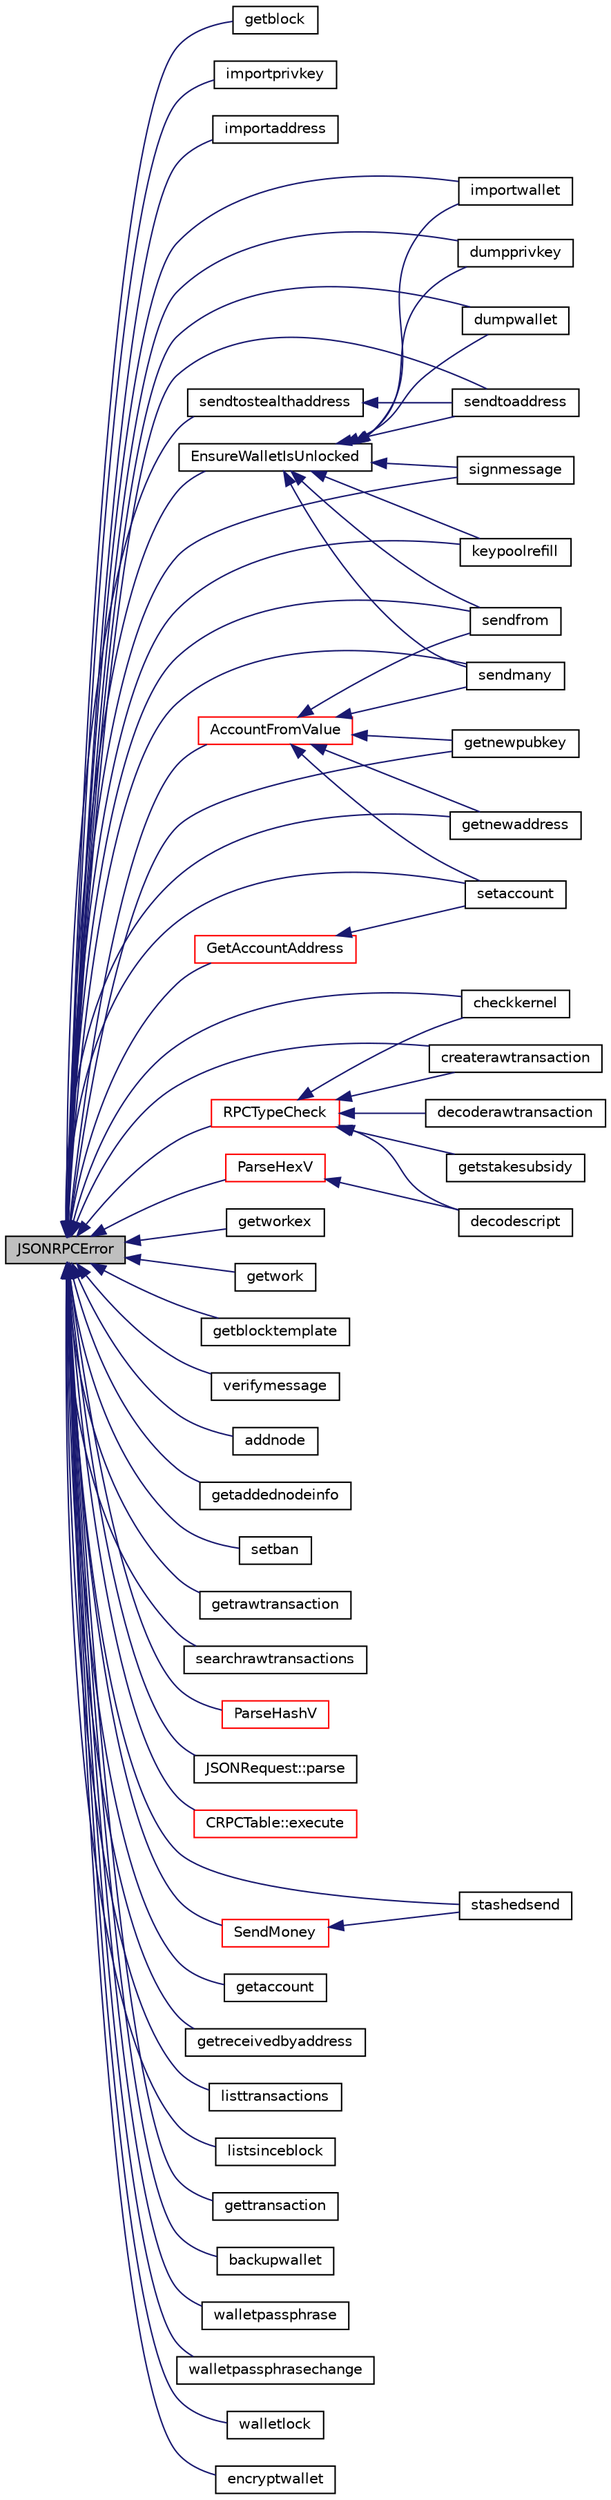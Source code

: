 digraph "JSONRPCError"
{
  edge [fontname="Helvetica",fontsize="10",labelfontname="Helvetica",labelfontsize="10"];
  node [fontname="Helvetica",fontsize="10",shape=record];
  rankdir="LR";
  Node11 [label="JSONRPCError",height=0.2,width=0.4,color="black", fillcolor="grey75", style="filled", fontcolor="black"];
  Node11 -> Node12 [dir="back",color="midnightblue",fontsize="10",style="solid",fontname="Helvetica"];
  Node12 [label="getblock",height=0.2,width=0.4,color="black", fillcolor="white", style="filled",URL="$rpcblockchain_8cpp.html#a63608cf1bb275120194c3b4e070af3d7"];
  Node11 -> Node13 [dir="back",color="midnightblue",fontsize="10",style="solid",fontname="Helvetica"];
  Node13 [label="importprivkey",height=0.2,width=0.4,color="black", fillcolor="white", style="filled",URL="$rpcdump_8cpp.html#a3a6fdb974fce01220a895393d444e981"];
  Node11 -> Node14 [dir="back",color="midnightblue",fontsize="10",style="solid",fontname="Helvetica"];
  Node14 [label="importaddress",height=0.2,width=0.4,color="black", fillcolor="white", style="filled",URL="$rpcdump_8cpp.html#a457bc572859c8265c72a0afd1a6db56c"];
  Node11 -> Node15 [dir="back",color="midnightblue",fontsize="10",style="solid",fontname="Helvetica"];
  Node15 [label="importwallet",height=0.2,width=0.4,color="black", fillcolor="white", style="filled",URL="$rpcdump_8cpp.html#a2566d5c9dd1938b74e70398cdb3ac5c1"];
  Node11 -> Node16 [dir="back",color="midnightblue",fontsize="10",style="solid",fontname="Helvetica"];
  Node16 [label="dumpprivkey",height=0.2,width=0.4,color="black", fillcolor="white", style="filled",URL="$rpcdump_8cpp.html#a4010fb238298e15c540d3e5ecd60f858"];
  Node11 -> Node17 [dir="back",color="midnightblue",fontsize="10",style="solid",fontname="Helvetica"];
  Node17 [label="dumpwallet",height=0.2,width=0.4,color="black", fillcolor="white", style="filled",URL="$rpcdump_8cpp.html#a831ddf746d4f2500ba6f6c07f63445cd"];
  Node11 -> Node18 [dir="back",color="midnightblue",fontsize="10",style="solid",fontname="Helvetica"];
  Node18 [label="checkkernel",height=0.2,width=0.4,color="black", fillcolor="white", style="filled",URL="$rpcmining_8cpp.html#a36ee2284a7252841b8a62a9531b6acbc"];
  Node11 -> Node19 [dir="back",color="midnightblue",fontsize="10",style="solid",fontname="Helvetica"];
  Node19 [label="getworkex",height=0.2,width=0.4,color="black", fillcolor="white", style="filled",URL="$rpcmining_8cpp.html#aa40f86dc468a3f2ef4a3bba99e20a069"];
  Node11 -> Node20 [dir="back",color="midnightblue",fontsize="10",style="solid",fontname="Helvetica"];
  Node20 [label="getwork",height=0.2,width=0.4,color="black", fillcolor="white", style="filled",URL="$rpcmining_8cpp.html#a356be62c93d38267a7da9e1cb644d547"];
  Node11 -> Node21 [dir="back",color="midnightblue",fontsize="10",style="solid",fontname="Helvetica"];
  Node21 [label="getblocktemplate",height=0.2,width=0.4,color="black", fillcolor="white", style="filled",URL="$rpcmining_8cpp.html#a27347eecedd59156c914fcb5ce488f9a"];
  Node11 -> Node22 [dir="back",color="midnightblue",fontsize="10",style="solid",fontname="Helvetica"];
  Node22 [label="verifymessage",height=0.2,width=0.4,color="black", fillcolor="white", style="filled",URL="$rpcmisc_8cpp.html#ad8fce781dfd9dfd4866bba2a4589141a"];
  Node11 -> Node23 [dir="back",color="midnightblue",fontsize="10",style="solid",fontname="Helvetica"];
  Node23 [label="addnode",height=0.2,width=0.4,color="black", fillcolor="white", style="filled",URL="$rpcnet_8cpp.html#ab455bfd729ba34d3bb55b716e62405a3"];
  Node11 -> Node24 [dir="back",color="midnightblue",fontsize="10",style="solid",fontname="Helvetica"];
  Node24 [label="getaddednodeinfo",height=0.2,width=0.4,color="black", fillcolor="white", style="filled",URL="$rpcnet_8cpp.html#a2a6994d3b180c8e9ce81e0da65a41bb3"];
  Node11 -> Node25 [dir="back",color="midnightblue",fontsize="10",style="solid",fontname="Helvetica"];
  Node25 [label="setban",height=0.2,width=0.4,color="black", fillcolor="white", style="filled",URL="$rpcnet_8cpp.html#a4691c5765507f04c86e42e8df1e5c047"];
  Node11 -> Node26 [dir="back",color="midnightblue",fontsize="10",style="solid",fontname="Helvetica"];
  Node26 [label="getrawtransaction",height=0.2,width=0.4,color="black", fillcolor="white", style="filled",URL="$rpcrawtransaction_8cpp.html#a12e1b8a05d99d1544e5343c2282cc55a"];
  Node11 -> Node27 [dir="back",color="midnightblue",fontsize="10",style="solid",fontname="Helvetica"];
  Node27 [label="createrawtransaction",height=0.2,width=0.4,color="black", fillcolor="white", style="filled",URL="$rpcrawtransaction_8cpp.html#a7924d2aa3d68d890b82773445e0d949e"];
  Node11 -> Node28 [dir="back",color="midnightblue",fontsize="10",style="solid",fontname="Helvetica"];
  Node28 [label="searchrawtransactions",height=0.2,width=0.4,color="black", fillcolor="white", style="filled",URL="$rpcrawtransaction_8cpp.html#ae119520f4c7a75fcaf31fbfaf8dff482"];
  Node11 -> Node29 [dir="back",color="midnightblue",fontsize="10",style="solid",fontname="Helvetica"];
  Node29 [label="RPCTypeCheck",height=0.2,width=0.4,color="red", fillcolor="white", style="filled",URL="$rpcserver_8cpp.html#a6f9782b3c0efdb472b355c60bd90f2b6"];
  Node29 -> Node30 [dir="back",color="midnightblue",fontsize="10",style="solid",fontname="Helvetica"];
  Node30 [label="getstakesubsidy",height=0.2,width=0.4,color="black", fillcolor="white", style="filled",URL="$rpcmining_8cpp.html#a389f62bd448bb24933a1ea8920411d7e"];
  Node29 -> Node18 [dir="back",color="midnightblue",fontsize="10",style="solid",fontname="Helvetica"];
  Node29 -> Node27 [dir="back",color="midnightblue",fontsize="10",style="solid",fontname="Helvetica"];
  Node29 -> Node31 [dir="back",color="midnightblue",fontsize="10",style="solid",fontname="Helvetica"];
  Node31 [label="decoderawtransaction",height=0.2,width=0.4,color="black", fillcolor="white", style="filled",URL="$rpcrawtransaction_8cpp.html#a6775c600b1bfdbb22f38e5f1cd27cfea"];
  Node29 -> Node32 [dir="back",color="midnightblue",fontsize="10",style="solid",fontname="Helvetica"];
  Node32 [label="decodescript",height=0.2,width=0.4,color="black", fillcolor="white", style="filled",URL="$rpcrawtransaction_8cpp.html#a342172992e2fa92490e8d83c2e95e87e"];
  Node11 -> Node35 [dir="back",color="midnightblue",fontsize="10",style="solid",fontname="Helvetica"];
  Node35 [label="ParseHashV",height=0.2,width=0.4,color="red", fillcolor="white", style="filled",URL="$rpcserver_8cpp.html#ae00da5fd5abdf11d125f98190e599194"];
  Node11 -> Node37 [dir="back",color="midnightblue",fontsize="10",style="solid",fontname="Helvetica"];
  Node37 [label="ParseHexV",height=0.2,width=0.4,color="red", fillcolor="white", style="filled",URL="$rpcserver_8cpp.html#a6912ee7b40ffee24ad6d599b3667d4c8"];
  Node37 -> Node32 [dir="back",color="midnightblue",fontsize="10",style="solid",fontname="Helvetica"];
  Node11 -> Node40 [dir="back",color="midnightblue",fontsize="10",style="solid",fontname="Helvetica"];
  Node40 [label="JSONRequest::parse",height=0.2,width=0.4,color="black", fillcolor="white", style="filled",URL="$class_j_s_o_n_request.html#a5c68b21e7f1bead9fd39f27208446add"];
  Node11 -> Node41 [dir="back",color="midnightblue",fontsize="10",style="solid",fontname="Helvetica"];
  Node41 [label="CRPCTable::execute",height=0.2,width=0.4,color="red", fillcolor="white", style="filled",URL="$class_c_r_p_c_table.html#a18a39759205e739d86a35a1c92243760",tooltip="Execute a method. "];
  Node11 -> Node43 [dir="back",color="midnightblue",fontsize="10",style="solid",fontname="Helvetica"];
  Node43 [label="SendMoney",height=0.2,width=0.4,color="red", fillcolor="white", style="filled",URL="$rpcstashedsend_8cpp.html#a49669702f73a24c1d1dc5a08d7c0785f"];
  Node43 -> Node44 [dir="back",color="midnightblue",fontsize="10",style="solid",fontname="Helvetica"];
  Node44 [label="stashedsend",height=0.2,width=0.4,color="black", fillcolor="white", style="filled",URL="$rpcstashedsend_8cpp.html#a5a7cb1ad55aeaa8bcbb5172e9153a75a"];
  Node11 -> Node44 [dir="back",color="midnightblue",fontsize="10",style="solid",fontname="Helvetica"];
  Node11 -> Node49 [dir="back",color="midnightblue",fontsize="10",style="solid",fontname="Helvetica"];
  Node49 [label="EnsureWalletIsUnlocked",height=0.2,width=0.4,color="black", fillcolor="white", style="filled",URL="$rpcwallet_8cpp.html#a8f837f6d506b9719cef93188db00fd3c"];
  Node49 -> Node15 [dir="back",color="midnightblue",fontsize="10",style="solid",fontname="Helvetica"];
  Node49 -> Node16 [dir="back",color="midnightblue",fontsize="10",style="solid",fontname="Helvetica"];
  Node49 -> Node17 [dir="back",color="midnightblue",fontsize="10",style="solid",fontname="Helvetica"];
  Node49 -> Node46 [dir="back",color="midnightblue",fontsize="10",style="solid",fontname="Helvetica"];
  Node46 [label="sendtoaddress",height=0.2,width=0.4,color="black", fillcolor="white", style="filled",URL="$rpcwallet_8cpp.html#a134064858f9cfa4775a6ae34cac2b133"];
  Node49 -> Node50 [dir="back",color="midnightblue",fontsize="10",style="solid",fontname="Helvetica"];
  Node50 [label="signmessage",height=0.2,width=0.4,color="black", fillcolor="white", style="filled",URL="$rpcwallet_8cpp.html#a315b42a2c859c4b50a54c1b05984928c"];
  Node49 -> Node47 [dir="back",color="midnightblue",fontsize="10",style="solid",fontname="Helvetica"];
  Node47 [label="sendfrom",height=0.2,width=0.4,color="black", fillcolor="white", style="filled",URL="$rpcwallet_8cpp.html#a845eaefd9ec7752b1145c183205524d0"];
  Node49 -> Node51 [dir="back",color="midnightblue",fontsize="10",style="solid",fontname="Helvetica"];
  Node51 [label="sendmany",height=0.2,width=0.4,color="black", fillcolor="white", style="filled",URL="$rpcwallet_8cpp.html#adeb5f23f20fb4e589dab23cadf75c92d"];
  Node49 -> Node52 [dir="back",color="midnightblue",fontsize="10",style="solid",fontname="Helvetica"];
  Node52 [label="keypoolrefill",height=0.2,width=0.4,color="black", fillcolor="white", style="filled",URL="$rpcwallet_8cpp.html#afe8615fcf2c8e5319166c2fa8c638e08"];
  Node11 -> Node53 [dir="back",color="midnightblue",fontsize="10",style="solid",fontname="Helvetica"];
  Node53 [label="AccountFromValue",height=0.2,width=0.4,color="red", fillcolor="white", style="filled",URL="$rpcwallet_8cpp.html#a3039648e370837eb1e7b4dc669f3ef0f"];
  Node53 -> Node54 [dir="back",color="midnightblue",fontsize="10",style="solid",fontname="Helvetica"];
  Node54 [label="getnewpubkey",height=0.2,width=0.4,color="black", fillcolor="white", style="filled",URL="$rpcwallet_8cpp.html#a3f3bb4d519074126a20dd609a6886a72"];
  Node53 -> Node55 [dir="back",color="midnightblue",fontsize="10",style="solid",fontname="Helvetica"];
  Node55 [label="getnewaddress",height=0.2,width=0.4,color="black", fillcolor="white", style="filled",URL="$rpcwallet_8cpp.html#aead824d845d670fbd8f187ebd4f9a535"];
  Node53 -> Node57 [dir="back",color="midnightblue",fontsize="10",style="solid",fontname="Helvetica"];
  Node57 [label="setaccount",height=0.2,width=0.4,color="black", fillcolor="white", style="filled",URL="$rpcwallet_8cpp.html#a6bf0dc200554f841a4549a2e5087f699"];
  Node53 -> Node47 [dir="back",color="midnightblue",fontsize="10",style="solid",fontname="Helvetica"];
  Node53 -> Node51 [dir="back",color="midnightblue",fontsize="10",style="solid",fontname="Helvetica"];
  Node11 -> Node54 [dir="back",color="midnightblue",fontsize="10",style="solid",fontname="Helvetica"];
  Node11 -> Node55 [dir="back",color="midnightblue",fontsize="10",style="solid",fontname="Helvetica"];
  Node11 -> Node60 [dir="back",color="midnightblue",fontsize="10",style="solid",fontname="Helvetica"];
  Node60 [label="GetAccountAddress",height=0.2,width=0.4,color="red", fillcolor="white", style="filled",URL="$rpcwallet_8cpp.html#af04b341ad8248ac9edce6d3265af86d4"];
  Node60 -> Node57 [dir="back",color="midnightblue",fontsize="10",style="solid",fontname="Helvetica"];
  Node11 -> Node57 [dir="back",color="midnightblue",fontsize="10",style="solid",fontname="Helvetica"];
  Node11 -> Node61 [dir="back",color="midnightblue",fontsize="10",style="solid",fontname="Helvetica"];
  Node61 [label="getaccount",height=0.2,width=0.4,color="black", fillcolor="white", style="filled",URL="$rpcwallet_8cpp.html#ae8b2f525d311992d732a971b6333c8ea"];
  Node11 -> Node46 [dir="back",color="midnightblue",fontsize="10",style="solid",fontname="Helvetica"];
  Node11 -> Node50 [dir="back",color="midnightblue",fontsize="10",style="solid",fontname="Helvetica"];
  Node11 -> Node62 [dir="back",color="midnightblue",fontsize="10",style="solid",fontname="Helvetica"];
  Node62 [label="getreceivedbyaddress",height=0.2,width=0.4,color="black", fillcolor="white", style="filled",URL="$rpcwallet_8cpp.html#abbb6475509aa2e69844f0b3a8bcb422a"];
  Node11 -> Node47 [dir="back",color="midnightblue",fontsize="10",style="solid",fontname="Helvetica"];
  Node11 -> Node51 [dir="back",color="midnightblue",fontsize="10",style="solid",fontname="Helvetica"];
  Node11 -> Node63 [dir="back",color="midnightblue",fontsize="10",style="solid",fontname="Helvetica"];
  Node63 [label="listtransactions",height=0.2,width=0.4,color="black", fillcolor="white", style="filled",URL="$rpcwallet_8cpp.html#a3247ccfc52f810122e28895d423e13fd"];
  Node11 -> Node64 [dir="back",color="midnightblue",fontsize="10",style="solid",fontname="Helvetica"];
  Node64 [label="listsinceblock",height=0.2,width=0.4,color="black", fillcolor="white", style="filled",URL="$rpcwallet_8cpp.html#a53cf4975a89f414ef3bd180f6b4773cd"];
  Node11 -> Node65 [dir="back",color="midnightblue",fontsize="10",style="solid",fontname="Helvetica"];
  Node65 [label="gettransaction",height=0.2,width=0.4,color="black", fillcolor="white", style="filled",URL="$rpcwallet_8cpp.html#a845c15a1402787fcf2cc021111ea89f5"];
  Node11 -> Node66 [dir="back",color="midnightblue",fontsize="10",style="solid",fontname="Helvetica"];
  Node66 [label="backupwallet",height=0.2,width=0.4,color="black", fillcolor="white", style="filled",URL="$rpcwallet_8cpp.html#a7813bcc93d80c6c4ad0ae846f80cff3e"];
  Node11 -> Node52 [dir="back",color="midnightblue",fontsize="10",style="solid",fontname="Helvetica"];
  Node11 -> Node67 [dir="back",color="midnightblue",fontsize="10",style="solid",fontname="Helvetica"];
  Node67 [label="walletpassphrase",height=0.2,width=0.4,color="black", fillcolor="white", style="filled",URL="$rpcwallet_8cpp.html#a733f7c70e7c18783935e6de9643c0086"];
  Node11 -> Node68 [dir="back",color="midnightblue",fontsize="10",style="solid",fontname="Helvetica"];
  Node68 [label="walletpassphrasechange",height=0.2,width=0.4,color="black", fillcolor="white", style="filled",URL="$rpcwallet_8cpp.html#a84ad884957e24688433be32a9ca70933"];
  Node11 -> Node69 [dir="back",color="midnightblue",fontsize="10",style="solid",fontname="Helvetica"];
  Node69 [label="walletlock",height=0.2,width=0.4,color="black", fillcolor="white", style="filled",URL="$rpcwallet_8cpp.html#a387555bfc9c8d51759001ec4e3be3e83"];
  Node11 -> Node70 [dir="back",color="midnightblue",fontsize="10",style="solid",fontname="Helvetica"];
  Node70 [label="encryptwallet",height=0.2,width=0.4,color="black", fillcolor="white", style="filled",URL="$rpcwallet_8cpp.html#a5fb49bac2748015a256c63e9f8ccc539"];
  Node11 -> Node71 [dir="back",color="midnightblue",fontsize="10",style="solid",fontname="Helvetica"];
  Node71 [label="sendtostealthaddress",height=0.2,width=0.4,color="black", fillcolor="white", style="filled",URL="$rpcwallet_8cpp.html#ad901105908c7eea072067a49643a906e"];
  Node71 -> Node46 [dir="back",color="midnightblue",fontsize="10",style="solid",fontname="Helvetica"];
}
